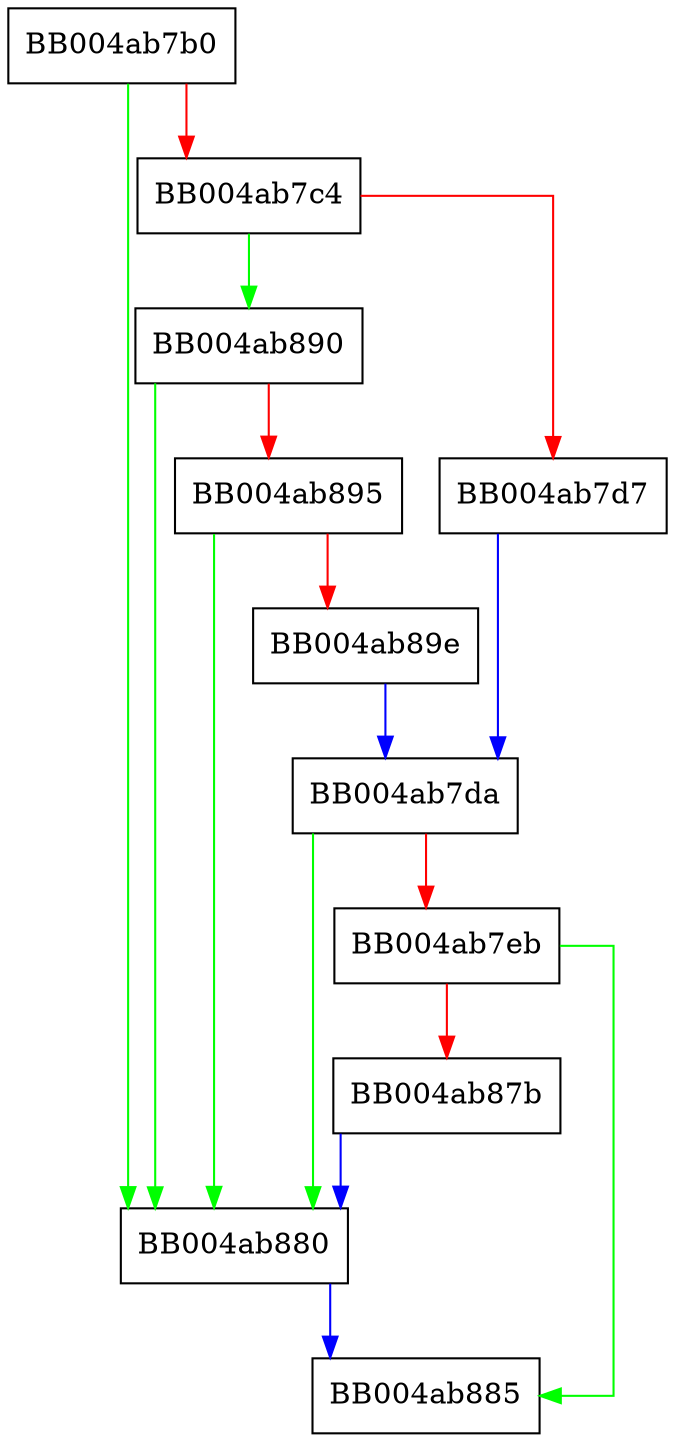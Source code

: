 digraph SSL_set_srp_server_param_pw {
  node [shape="box"];
  graph [splines=ortho];
  BB004ab7b0 -> BB004ab880 [color="green"];
  BB004ab7b0 -> BB004ab7c4 [color="red"];
  BB004ab7c4 -> BB004ab890 [color="green"];
  BB004ab7c4 -> BB004ab7d7 [color="red"];
  BB004ab7d7 -> BB004ab7da [color="blue"];
  BB004ab7da -> BB004ab880 [color="green"];
  BB004ab7da -> BB004ab7eb [color="red"];
  BB004ab7eb -> BB004ab885 [color="green"];
  BB004ab7eb -> BB004ab87b [color="red"];
  BB004ab87b -> BB004ab880 [color="blue"];
  BB004ab880 -> BB004ab885 [color="blue"];
  BB004ab890 -> BB004ab880 [color="green"];
  BB004ab890 -> BB004ab895 [color="red"];
  BB004ab895 -> BB004ab880 [color="green"];
  BB004ab895 -> BB004ab89e [color="red"];
  BB004ab89e -> BB004ab7da [color="blue"];
}